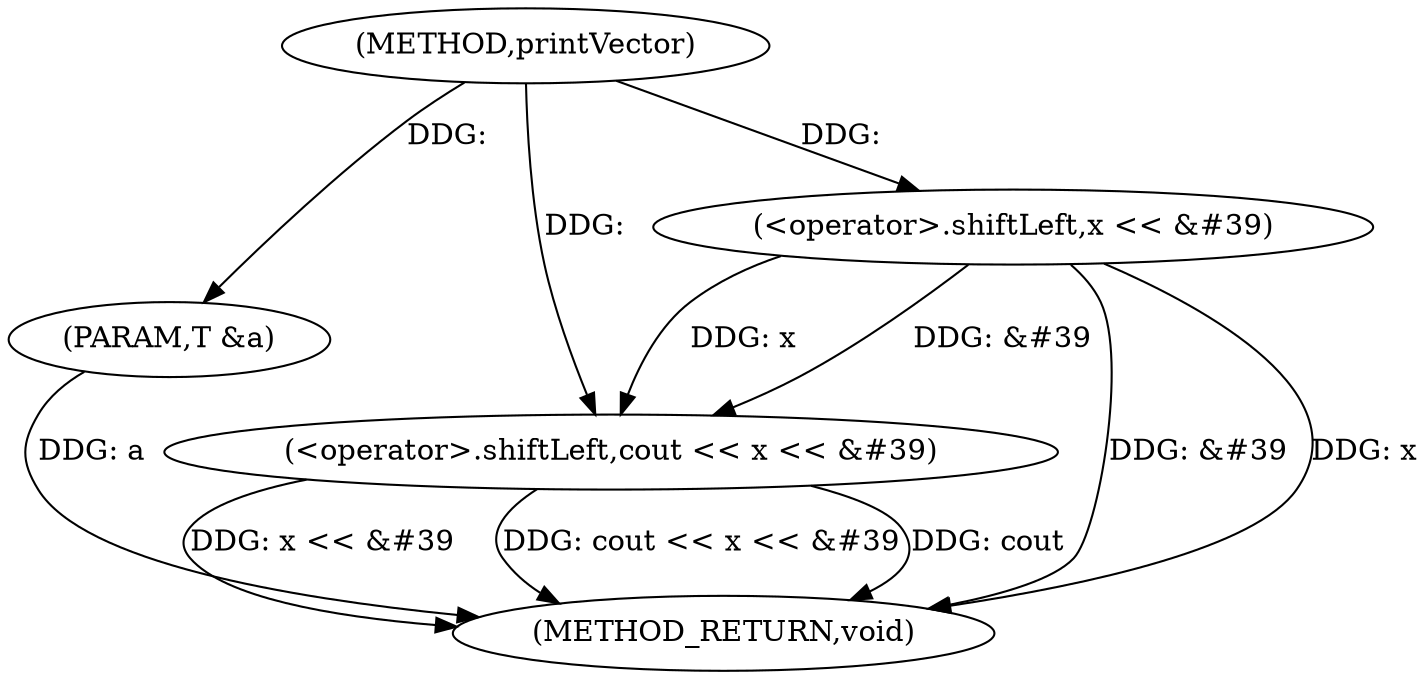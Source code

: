 digraph "printVector" {  
"1001163" [label = "(METHOD,printVector)" ]
"1001175" [label = "(METHOD_RETURN,void)" ]
"1001164" [label = "(PARAM,T &a)" ]
"1001167" [label = "(<operator>.shiftLeft,cout << x << &#39)" ]
"1001169" [label = "(<operator>.shiftLeft,x << &#39)" ]
  "1001164" -> "1001175"  [ label = "DDG: a"] 
  "1001169" -> "1001175"  [ label = "DDG: &#39"] 
  "1001167" -> "1001175"  [ label = "DDG: x << &#39"] 
  "1001167" -> "1001175"  [ label = "DDG: cout << x << &#39"] 
  "1001167" -> "1001175"  [ label = "DDG: cout"] 
  "1001169" -> "1001175"  [ label = "DDG: x"] 
  "1001163" -> "1001164"  [ label = "DDG: "] 
  "1001163" -> "1001167"  [ label = "DDG: "] 
  "1001169" -> "1001167"  [ label = "DDG: x"] 
  "1001169" -> "1001167"  [ label = "DDG: &#39"] 
  "1001163" -> "1001169"  [ label = "DDG: "] 
}
